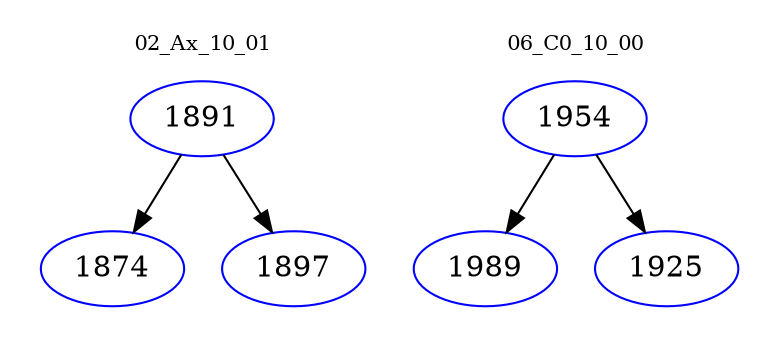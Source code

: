 digraph{
subgraph cluster_0 {
color = white
label = "02_Ax_10_01";
fontsize=10;
T0_1891 [label="1891", color="blue"]
T0_1891 -> T0_1874 [color="black"]
T0_1874 [label="1874", color="blue"]
T0_1891 -> T0_1897 [color="black"]
T0_1897 [label="1897", color="blue"]
}
subgraph cluster_1 {
color = white
label = "06_C0_10_00";
fontsize=10;
T1_1954 [label="1954", color="blue"]
T1_1954 -> T1_1989 [color="black"]
T1_1989 [label="1989", color="blue"]
T1_1954 -> T1_1925 [color="black"]
T1_1925 [label="1925", color="blue"]
}
}

